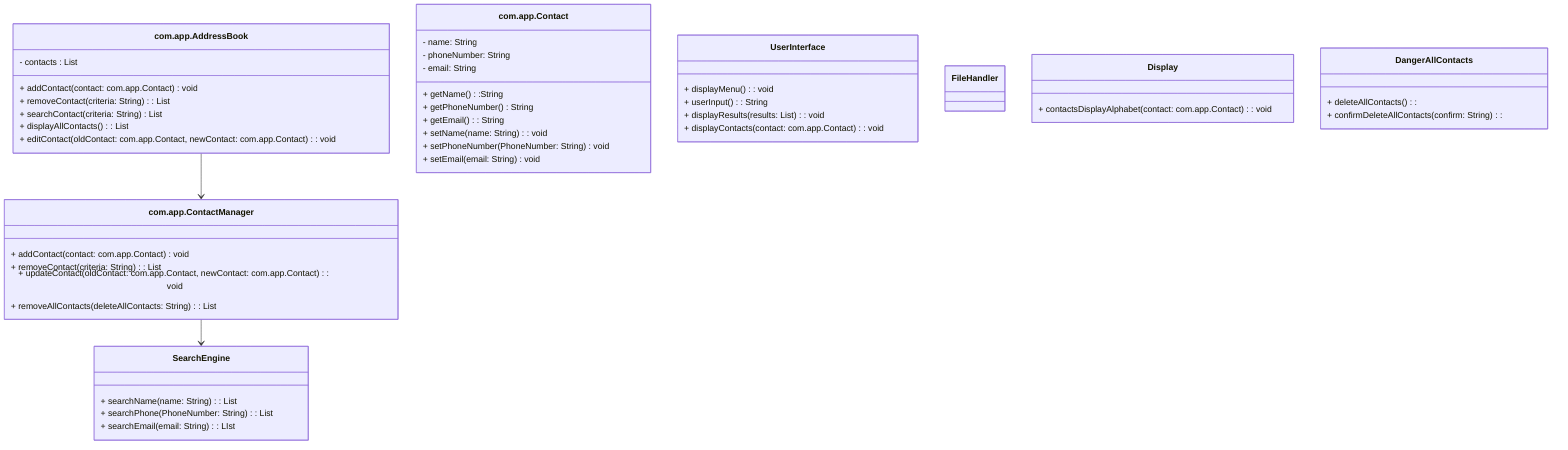 classDiagram

    class com.app.AddressBook{
        - contacts : List<com.app.Contact>
        + addContact(contact: com.app.Contact) void
        + removeContact(criteria: String): List<com.app.Contact>
        + searchContact(criteria: String) List<com.app.Contact>
        + displayAllContacts(): List<com.app.Contact>
        + editContact(oldContact: com.app.Contact, newContact: com.app.Contact): void
    }

    class com.app.Contact{
        - name: String
        - phoneNumber: String
        - email: String
        + getName():String
        + getPhoneNumber() String
        + getEmail(): String
        + setName(name: String): void
        + setPhoneNumber(PhoneNumber: String) void
        + setEmail(email: String) void
    }

    class com.app.ContactManager {
        + addContact(contact: com.app.Contact) void
        + removeContact(criteria: String): List<com.app.Contact>
        + updateContact(oldContact: com.app.Contact, newContact: com.app.Contact): void
        + removeAllContacts(deleteAllContacts: String): List<com.app.Contact>

    }

    class SearchEngine {
        + searchName(name: String): List<com.app.Contact>
        + searchPhone(PhoneNumber: String): List<com.app.Contact>
        + searchEmail(email: String): LIst<com.app.Contact>

    }

    class UserInterface {
    + displayMenu(): void
    + userInput(): String
    + displayResults(results: List<com.app.Contact>): void
    + displayContacts(contact: com.app.Contact): void
    }

    class FileHandler {

    }

    class Display {
        + contactsDisplayAlphabet(contact: com.app.Contact): void
    }
    class DangerAllContacts {
        + deleteAllContacts():
        + confirmDeleteAllContacts(confirm: String):
    }

com.app.AddressBook  --> com.app.ContactManager
com.app.ContactManager --> SearchEngine